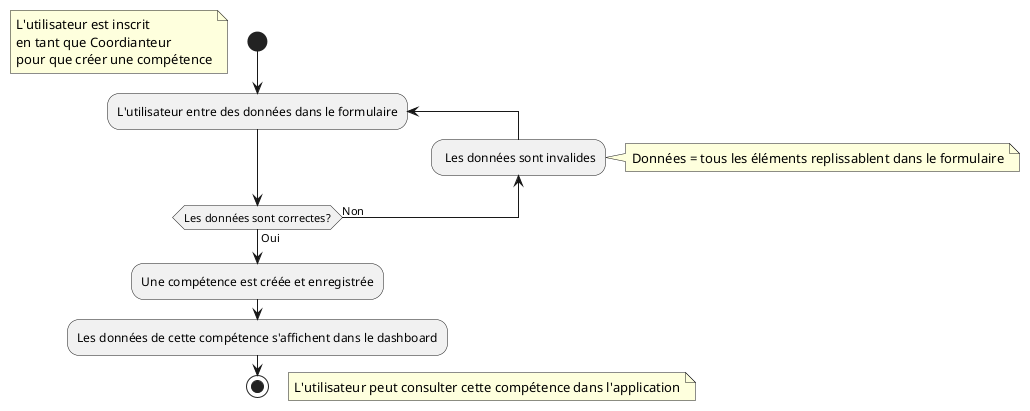 @startuml
'!theme hacker

start
floating note left
L'utilisateur est inscrit
en tant que Coordianteur
pour que créer une compétence
end note

repeat :L'utilisateur entre des données dans le formulaire;

backward: Les données sont invalides;
note right: Données = tous les éléments replissablent dans le formulaire
repeat while (Les données sont correctes?) is (Non) not (Oui)

:Une compétence est créée et enregistrée;

:Les données de cette compétence s'affichent dans le dashboard;

stop
floating note right: L'utilisateur peut consulter cette compétence dans l'application

@enduml
